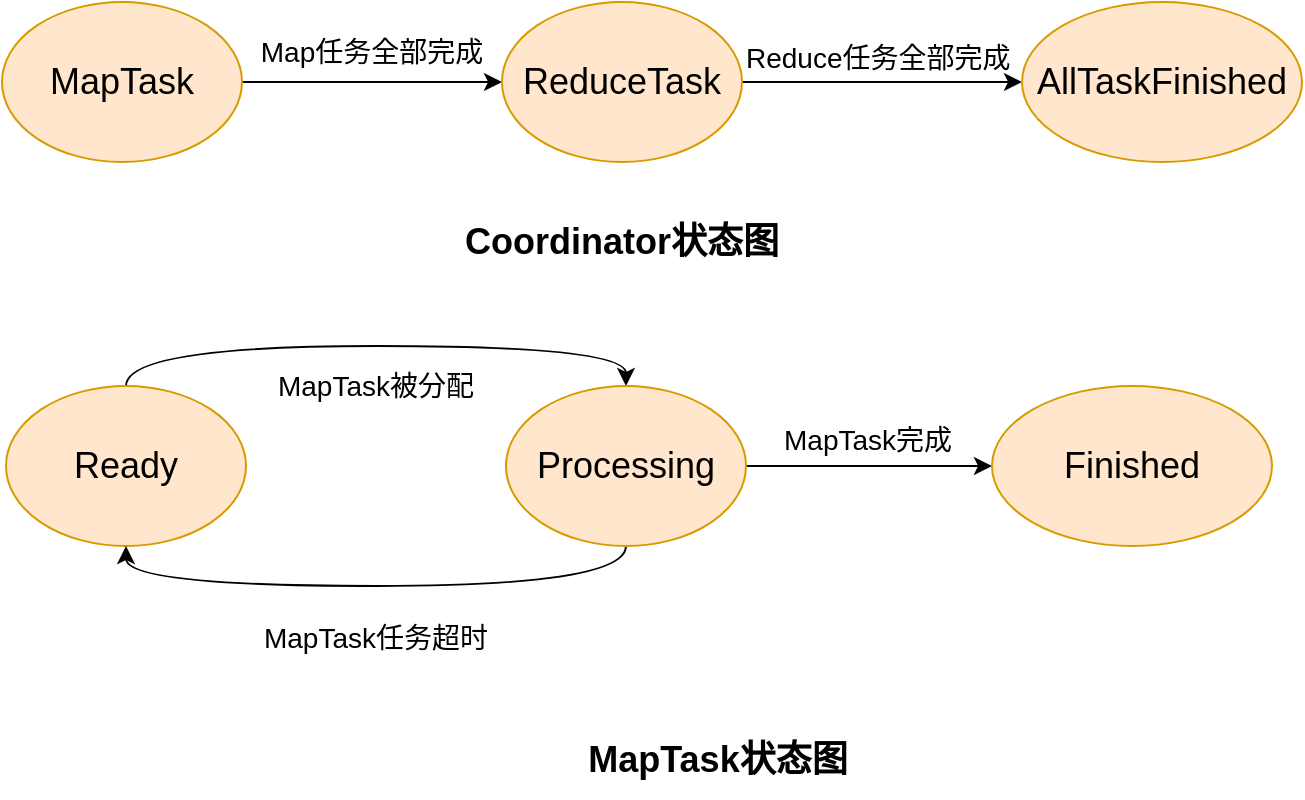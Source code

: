 <mxfile version="20.8.22" type="github">
  <diagram id="q-7PsiMm7Glh7ckRHqH4" name="Page-1">
    <mxGraphModel dx="1292" dy="457" grid="0" gridSize="10" guides="1" tooltips="1" connect="1" arrows="1" fold="1" page="0" pageScale="1" pageWidth="850" pageHeight="1100" background="none" math="0" shadow="0">
      <root>
        <mxCell id="0" />
        <mxCell id="1" parent="0" />
        <mxCell id="etjuAYB1iHOg5vf0_o8F-4" value="" style="edgeStyle=orthogonalEdgeStyle;rounded=0;orthogonalLoop=1;jettySize=auto;html=1;" parent="1" source="etjuAYB1iHOg5vf0_o8F-1" target="etjuAYB1iHOg5vf0_o8F-2" edge="1">
          <mxGeometry relative="1" as="geometry" />
        </mxCell>
        <mxCell id="etjuAYB1iHOg5vf0_o8F-1" value="&lt;font style=&quot;font-size: 18px;&quot;&gt;MapTask&lt;/font&gt;" style="ellipse;whiteSpace=wrap;html=1;fillColor=#ffe6cc;strokeColor=#d79b00;" parent="1" vertex="1">
          <mxGeometry x="90" y="220" width="120" height="80" as="geometry" />
        </mxCell>
        <mxCell id="etjuAYB1iHOg5vf0_o8F-7" value="" style="edgeStyle=orthogonalEdgeStyle;rounded=0;orthogonalLoop=1;jettySize=auto;html=1;" parent="1" source="etjuAYB1iHOg5vf0_o8F-2" target="etjuAYB1iHOg5vf0_o8F-6" edge="1">
          <mxGeometry relative="1" as="geometry" />
        </mxCell>
        <mxCell id="etjuAYB1iHOg5vf0_o8F-2" value="&lt;font style=&quot;font-size: 18px;&quot;&gt;ReduceTask&lt;/font&gt;" style="ellipse;whiteSpace=wrap;html=1;fillColor=#ffe6cc;strokeColor=#d79b00;" parent="1" vertex="1">
          <mxGeometry x="340" y="220" width="120" height="80" as="geometry" />
        </mxCell>
        <mxCell id="etjuAYB1iHOg5vf0_o8F-6" value="&lt;font style=&quot;font-size: 18px;&quot;&gt;AllTaskFinished&lt;/font&gt;" style="ellipse;whiteSpace=wrap;html=1;fillColor=#ffe6cc;strokeColor=#d79b00;" parent="1" vertex="1">
          <mxGeometry x="600" y="220" width="140" height="80" as="geometry" />
        </mxCell>
        <mxCell id="etjuAYB1iHOg5vf0_o8F-9" value="Map任务全部完成" style="text;html=1;strokeColor=none;fillColor=none;align=center;verticalAlign=middle;whiteSpace=wrap;rounded=0;fontSize=14;" parent="1" vertex="1">
          <mxGeometry x="210" y="230" width="130" height="30" as="geometry" />
        </mxCell>
        <mxCell id="etjuAYB1iHOg5vf0_o8F-10" value="&lt;div style=&quot;text-align: center;&quot;&gt;&lt;span style=&quot;background-color: initial; font-size: 14px;&quot;&gt;Reduce任务全部完成&lt;/span&gt;&lt;/div&gt;" style="text;whiteSpace=wrap;html=1;fontSize=18;" parent="1" vertex="1">
          <mxGeometry x="460" y="230" width="140" height="50" as="geometry" />
        </mxCell>
        <mxCell id="rNgutta_hT1cDGAifY1m-18" style="edgeStyle=orthogonalEdgeStyle;curved=1;rounded=0;orthogonalLoop=1;jettySize=auto;html=1;exitX=0.5;exitY=0;exitDx=0;exitDy=0;entryX=0.5;entryY=0;entryDx=0;entryDy=0;fontSize=18;" edge="1" parent="1" source="rNgutta_hT1cDGAifY1m-3" target="rNgutta_hT1cDGAifY1m-5">
          <mxGeometry relative="1" as="geometry" />
        </mxCell>
        <mxCell id="rNgutta_hT1cDGAifY1m-3" value="&lt;span style=&quot;font-size: 18px;&quot;&gt;Ready&lt;/span&gt;" style="ellipse;whiteSpace=wrap;html=1;fillColor=#ffe6cc;strokeColor=#d79b00;" vertex="1" parent="1">
          <mxGeometry x="92" y="412" width="120" height="80" as="geometry" />
        </mxCell>
        <mxCell id="rNgutta_hT1cDGAifY1m-4" value="" style="edgeStyle=orthogonalEdgeStyle;rounded=0;orthogonalLoop=1;jettySize=auto;html=1;" edge="1" parent="1" source="rNgutta_hT1cDGAifY1m-5" target="rNgutta_hT1cDGAifY1m-6">
          <mxGeometry relative="1" as="geometry" />
        </mxCell>
        <mxCell id="rNgutta_hT1cDGAifY1m-13" style="edgeStyle=orthogonalEdgeStyle;curved=1;rounded=0;orthogonalLoop=1;jettySize=auto;html=1;exitX=0.5;exitY=1;exitDx=0;exitDy=0;entryX=0.5;entryY=1;entryDx=0;entryDy=0;fontSize=18;" edge="1" parent="1" source="rNgutta_hT1cDGAifY1m-5" target="rNgutta_hT1cDGAifY1m-3">
          <mxGeometry relative="1" as="geometry" />
        </mxCell>
        <mxCell id="rNgutta_hT1cDGAifY1m-5" value="&lt;font style=&quot;font-size: 18px;&quot;&gt;Processing&lt;/font&gt;" style="ellipse;whiteSpace=wrap;html=1;fillColor=#ffe6cc;strokeColor=#d79b00;" vertex="1" parent="1">
          <mxGeometry x="342" y="412" width="120" height="80" as="geometry" />
        </mxCell>
        <mxCell id="rNgutta_hT1cDGAifY1m-6" value="&lt;span style=&quot;font-size: 18px;&quot;&gt;Finished&lt;/span&gt;" style="ellipse;whiteSpace=wrap;html=1;fillColor=#ffe6cc;strokeColor=#d79b00;" vertex="1" parent="1">
          <mxGeometry x="585" y="412" width="140" height="80" as="geometry" />
        </mxCell>
        <mxCell id="rNgutta_hT1cDGAifY1m-7" value="MapTask被分配" style="text;html=1;strokeColor=none;fillColor=none;align=center;verticalAlign=middle;whiteSpace=wrap;rounded=0;fontSize=14;" vertex="1" parent="1">
          <mxGeometry x="212" y="397" width="130" height="30" as="geometry" />
        </mxCell>
        <mxCell id="rNgutta_hT1cDGAifY1m-8" value="&lt;div style=&quot;text-align: center;&quot;&gt;&lt;span style=&quot;background-color: initial; font-size: 14px;&quot;&gt;MapTask完成&lt;/span&gt;&lt;/div&gt;" style="text;whiteSpace=wrap;html=1;fontSize=18;" vertex="1" parent="1">
          <mxGeometry x="479" y="421" width="140" height="50" as="geometry" />
        </mxCell>
        <mxCell id="rNgutta_hT1cDGAifY1m-9" value="&lt;b&gt;&lt;font style=&quot;font-size: 18px;&quot;&gt;Coordinator状态图&lt;/font&gt;&lt;/b&gt;" style="text;html=1;strokeColor=none;fillColor=none;align=center;verticalAlign=middle;whiteSpace=wrap;rounded=0;" vertex="1" parent="1">
          <mxGeometry x="310.75" y="320" width="178.25" height="39" as="geometry" />
        </mxCell>
        <mxCell id="rNgutta_hT1cDGAifY1m-10" value="&lt;b&gt;&lt;font style=&quot;font-size: 18px;&quot;&gt;MapTask状态图&lt;/font&gt;&lt;/b&gt;" style="text;html=1;strokeColor=none;fillColor=none;align=center;verticalAlign=middle;whiteSpace=wrap;rounded=0;" vertex="1" parent="1">
          <mxGeometry x="359" y="579" width="178.25" height="39" as="geometry" />
        </mxCell>
        <mxCell id="rNgutta_hT1cDGAifY1m-19" value="MapTask任务超时" style="text;html=1;strokeColor=none;fillColor=none;align=center;verticalAlign=middle;whiteSpace=wrap;rounded=0;fontSize=14;" vertex="1" parent="1">
          <mxGeometry x="212" y="523" width="130" height="30" as="geometry" />
        </mxCell>
      </root>
    </mxGraphModel>
  </diagram>
</mxfile>
